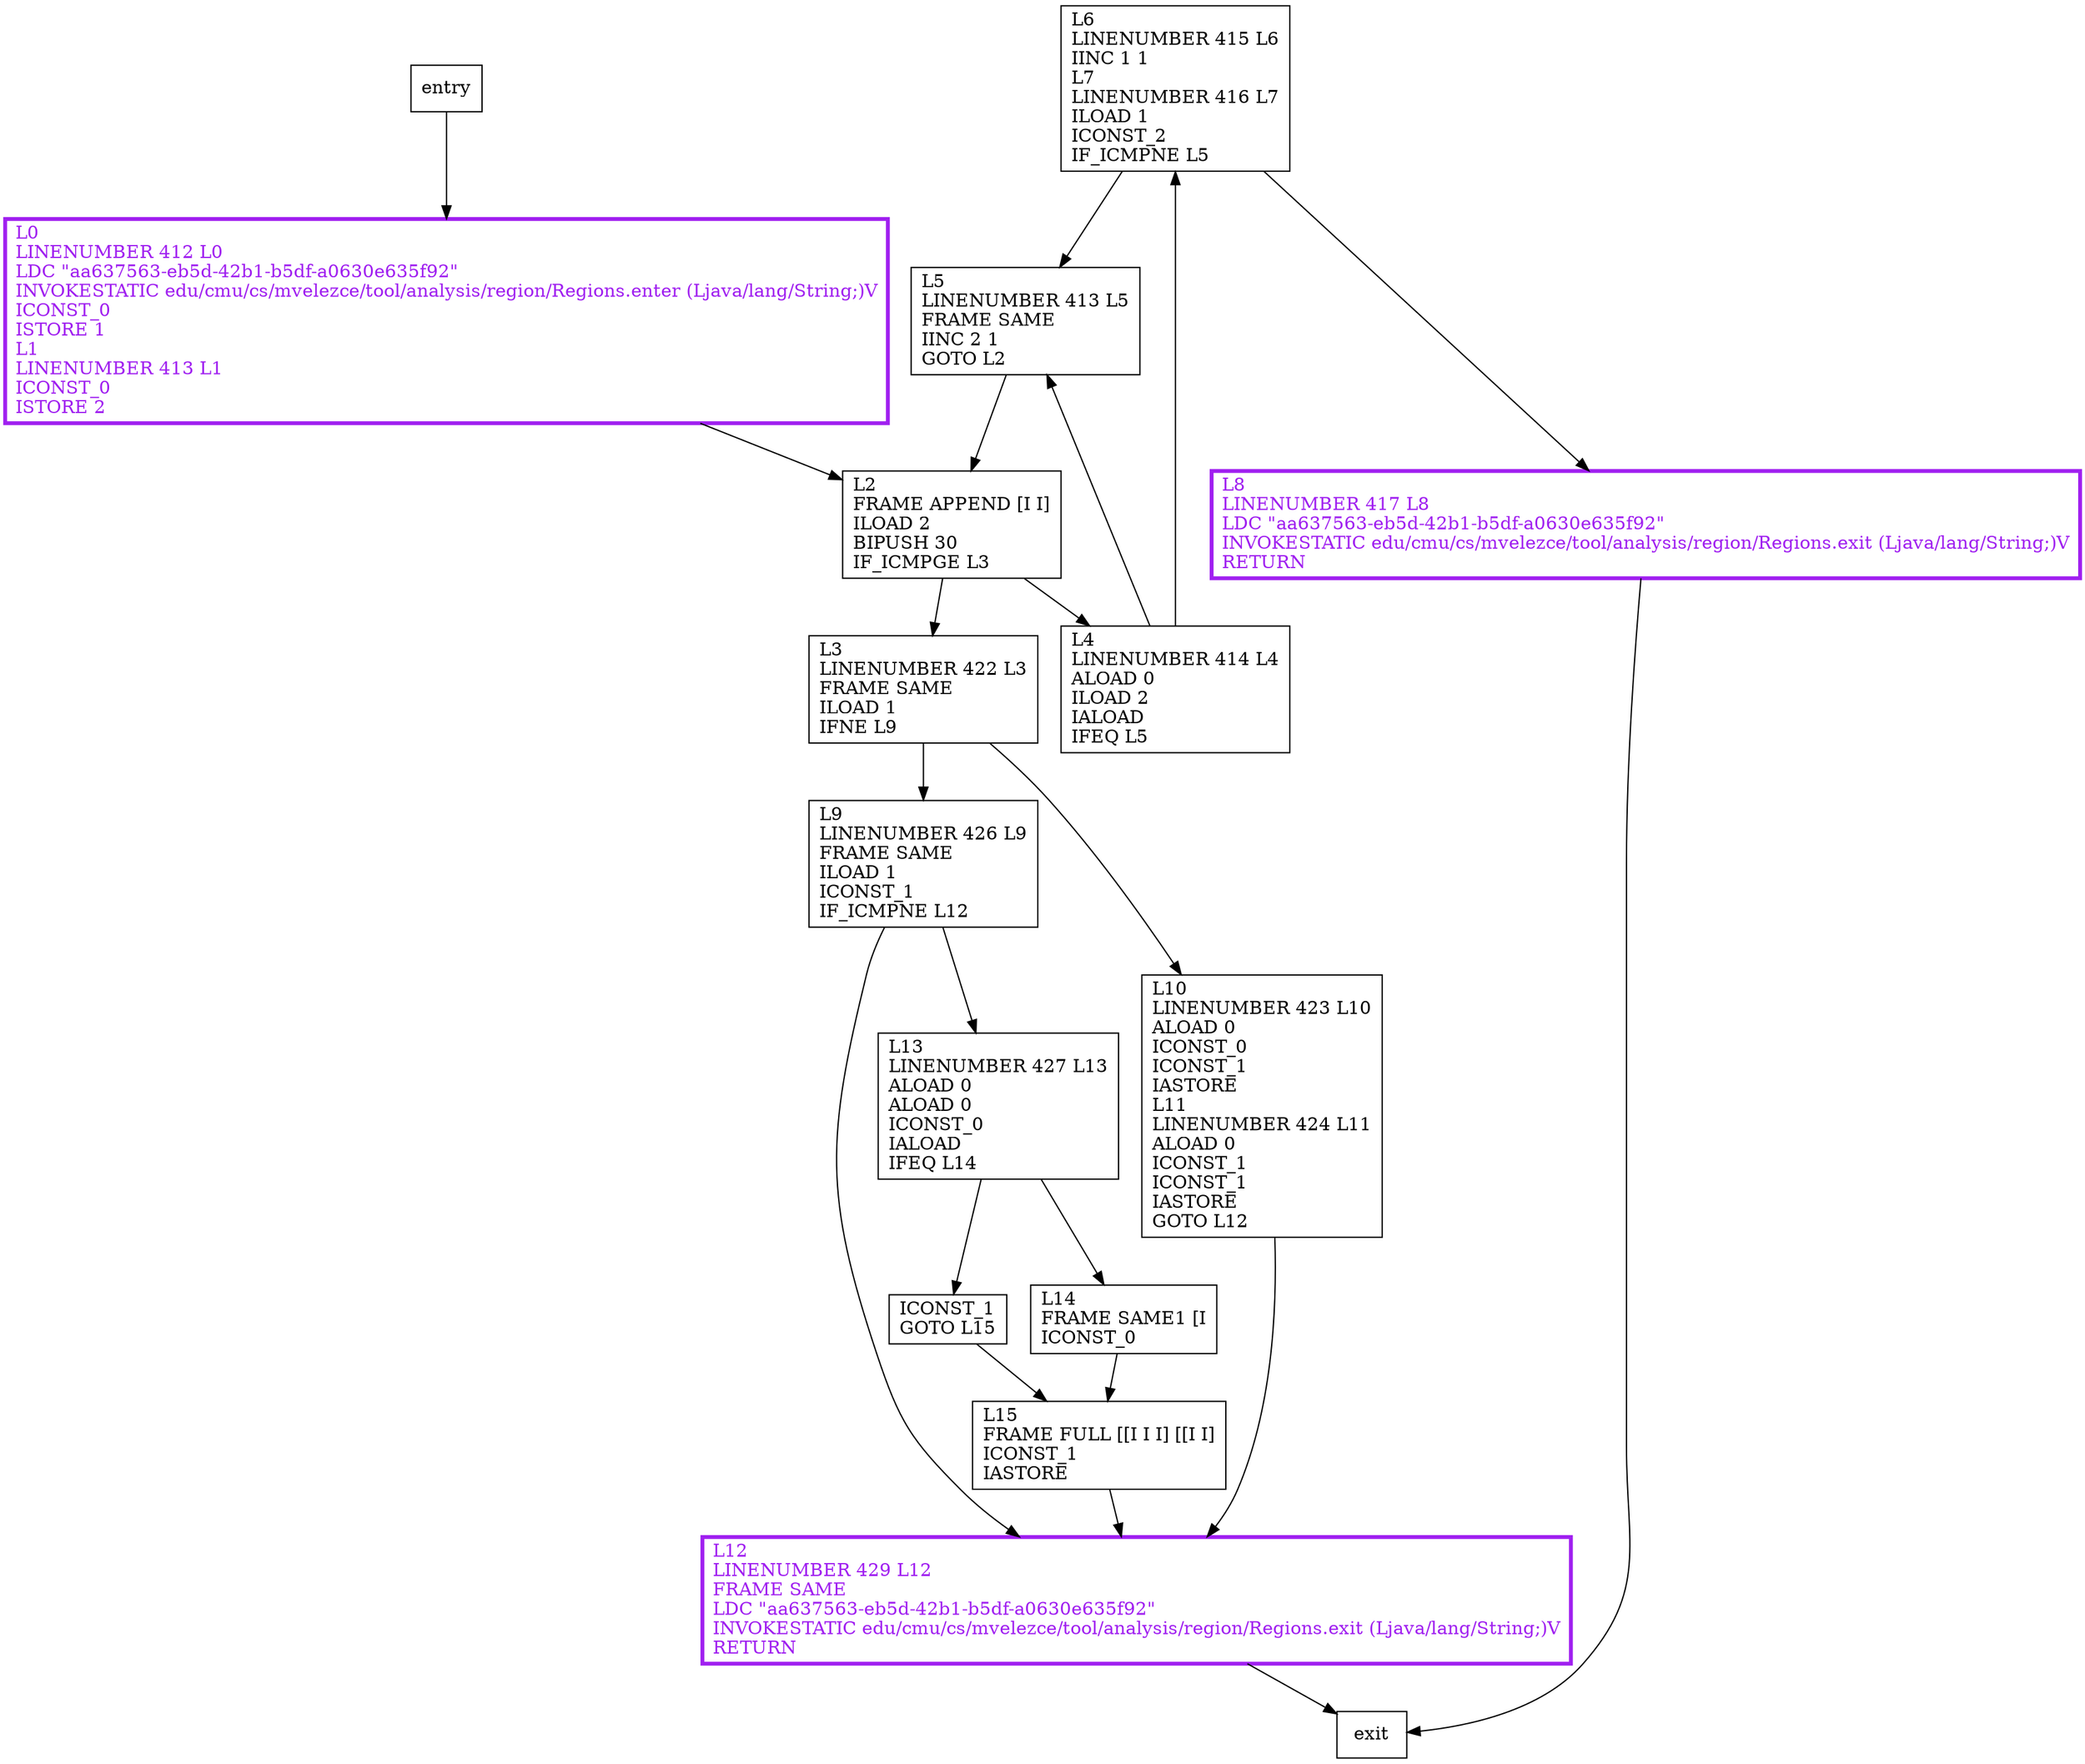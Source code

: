 digraph patchDistanceCodesForBuggyDecoders {
node [shape=record];
1877821862 [label="L12\lLINENUMBER 429 L12\lFRAME SAME\lLDC \"aa637563-eb5d-42b1-b5df-a0630e635f92\"\lINVOKESTATIC edu/cmu/cs/mvelezce/tool/analysis/region/Regions.exit (Ljava/lang/String;)V\lRETURN\l"];
2101652614 [label="L0\lLINENUMBER 412 L0\lLDC \"aa637563-eb5d-42b1-b5df-a0630e635f92\"\lINVOKESTATIC edu/cmu/cs/mvelezce/tool/analysis/region/Regions.enter (Ljava/lang/String;)V\lICONST_0\lISTORE 1\lL1\lLINENUMBER 413 L1\lICONST_0\lISTORE 2\l"];
1858711759 [label="L15\lFRAME FULL [[I I I] [[I I]\lICONST_1\lIASTORE\l"];
249770008 [label="L3\lLINENUMBER 422 L3\lFRAME SAME\lILOAD 1\lIFNE L9\l"];
1460725667 [label="L14\lFRAME SAME1 [I\lICONST_0\l"];
1802265725 [label="ICONST_1\lGOTO L15\l"];
2044340752 [label="L8\lLINENUMBER 417 L8\lLDC \"aa637563-eb5d-42b1-b5df-a0630e635f92\"\lINVOKESTATIC edu/cmu/cs/mvelezce/tool/analysis/region/Regions.exit (Ljava/lang/String;)V\lRETURN\l"];
1526490459 [label="L2\lFRAME APPEND [I I]\lILOAD 2\lBIPUSH 30\lIF_ICMPGE L3\l"];
1451372477 [label="L13\lLINENUMBER 427 L13\lALOAD 0\lALOAD 0\lICONST_0\lIALOAD\lIFEQ L14\l"];
1557903631 [label="L9\lLINENUMBER 426 L9\lFRAME SAME\lILOAD 1\lICONST_1\lIF_ICMPNE L12\l"];
1196384757 [label="L10\lLINENUMBER 423 L10\lALOAD 0\lICONST_0\lICONST_1\lIASTORE\lL11\lLINENUMBER 424 L11\lALOAD 0\lICONST_1\lICONST_1\lIASTORE\lGOTO L12\l"];
1848554557 [label="L6\lLINENUMBER 415 L6\lIINC 1 1\lL7\lLINENUMBER 416 L7\lILOAD 1\lICONST_2\lIF_ICMPNE L5\l"];
1684602277 [label="L4\lLINENUMBER 414 L4\lALOAD 0\lILOAD 2\lIALOAD\lIFEQ L5\l"];
920002301 [label="L5\lLINENUMBER 413 L5\lFRAME SAME\lIINC 2 1\lGOTO L2\l"];
entry;
exit;
1877821862 -> exit;
2101652614 -> 1526490459;
1858711759 -> 1877821862;
249770008 -> 1557903631;
249770008 -> 1196384757;
1460725667 -> 1858711759;
1802265725 -> 1858711759;
2044340752 -> exit;
1526490459 -> 249770008;
1526490459 -> 1684602277;
1451372477 -> 1460725667;
1451372477 -> 1802265725;
entry -> 2101652614;
1557903631 -> 1877821862;
1557903631 -> 1451372477;
1196384757 -> 1877821862;
1848554557 -> 2044340752;
1848554557 -> 920002301;
1684602277 -> 1848554557;
1684602277 -> 920002301;
920002301 -> 1526490459;
1877821862[fontcolor="purple", penwidth=3, color="purple"];
2101652614[fontcolor="purple", penwidth=3, color="purple"];
2044340752[fontcolor="purple", penwidth=3, color="purple"];
}
